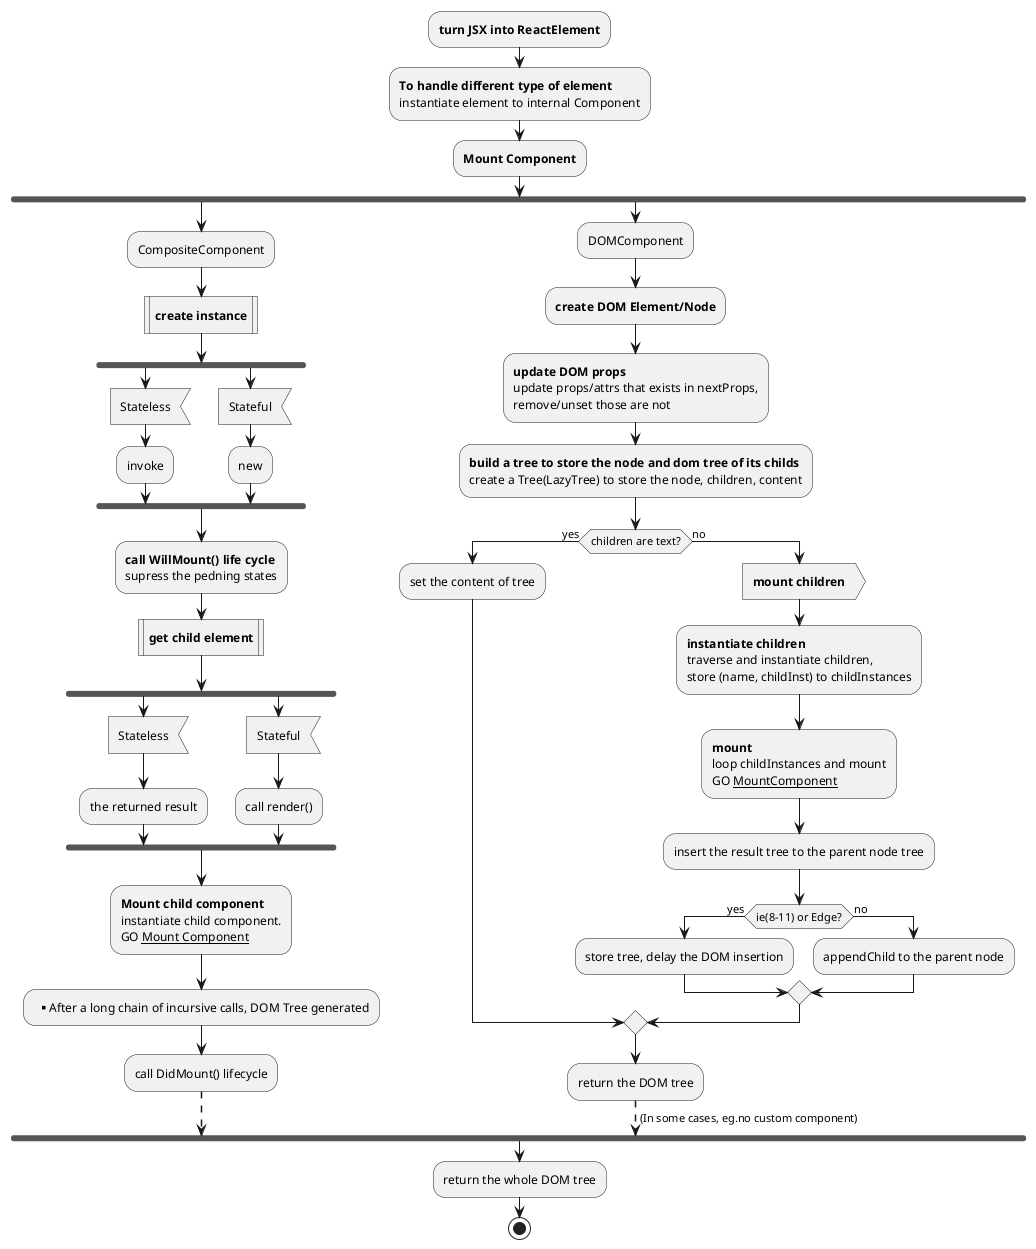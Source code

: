 @startuml GenerateDOMTree
:**turn JSX into ReactElement**;
:**To handle different type of element**
instantiate element to internal Component;
:**Mount Component**;
fork
  :CompositeComponent;
  :**create instance**|
  fork
    :Stateless<
    :invoke;
  fork again
    :Stateful<
    :new;
  end fork
  :**call WillMount() life cycle**
  supress the pedning states;
  :**get child element**|
  fork
    :Stateless<
    :the returned result;
  fork again
    :Stateful<
    :call render();
  end fork
  :**Mount child component**
  instantiate child component.
  GO __Mount Component__;
  :**After a long chain of incursive calls, DOM Tree generated;
  :call DidMount() lifecycle;
  -[dashed]->
fork again
  :DOMComponent;
  :**create DOM Element/Node**;
  :**update DOM props**
  update props/attrs that exists in nextProps,
  remove/unset those are not;
  :**build a tree to store the node and dom tree of its childs**
  create a Tree(LazyTree) to store the node, children, content;
  if (children are text?) then (yes)
    :set the content of tree;
  else (no)
    :**mount children**>
    :**instantiate children**
    traverse and instantiate children,
    store (name, childInst) to childInstances;
    :**mount**
    loop childInstances and mount
    GO __MountComponent__;
    :insert the result tree to the parent node tree;
    if (ie(8-11) or Edge?) then (yes)
      :store tree, delay the DOM insertion;
    else (no) 
      :appendChild to the parent node;
    endif
  endif
  :return the DOM tree;
  -[dashed]-> (In some cases, eg.no custom component);
end fork
:return the whole DOM tree;
stop
@enduml